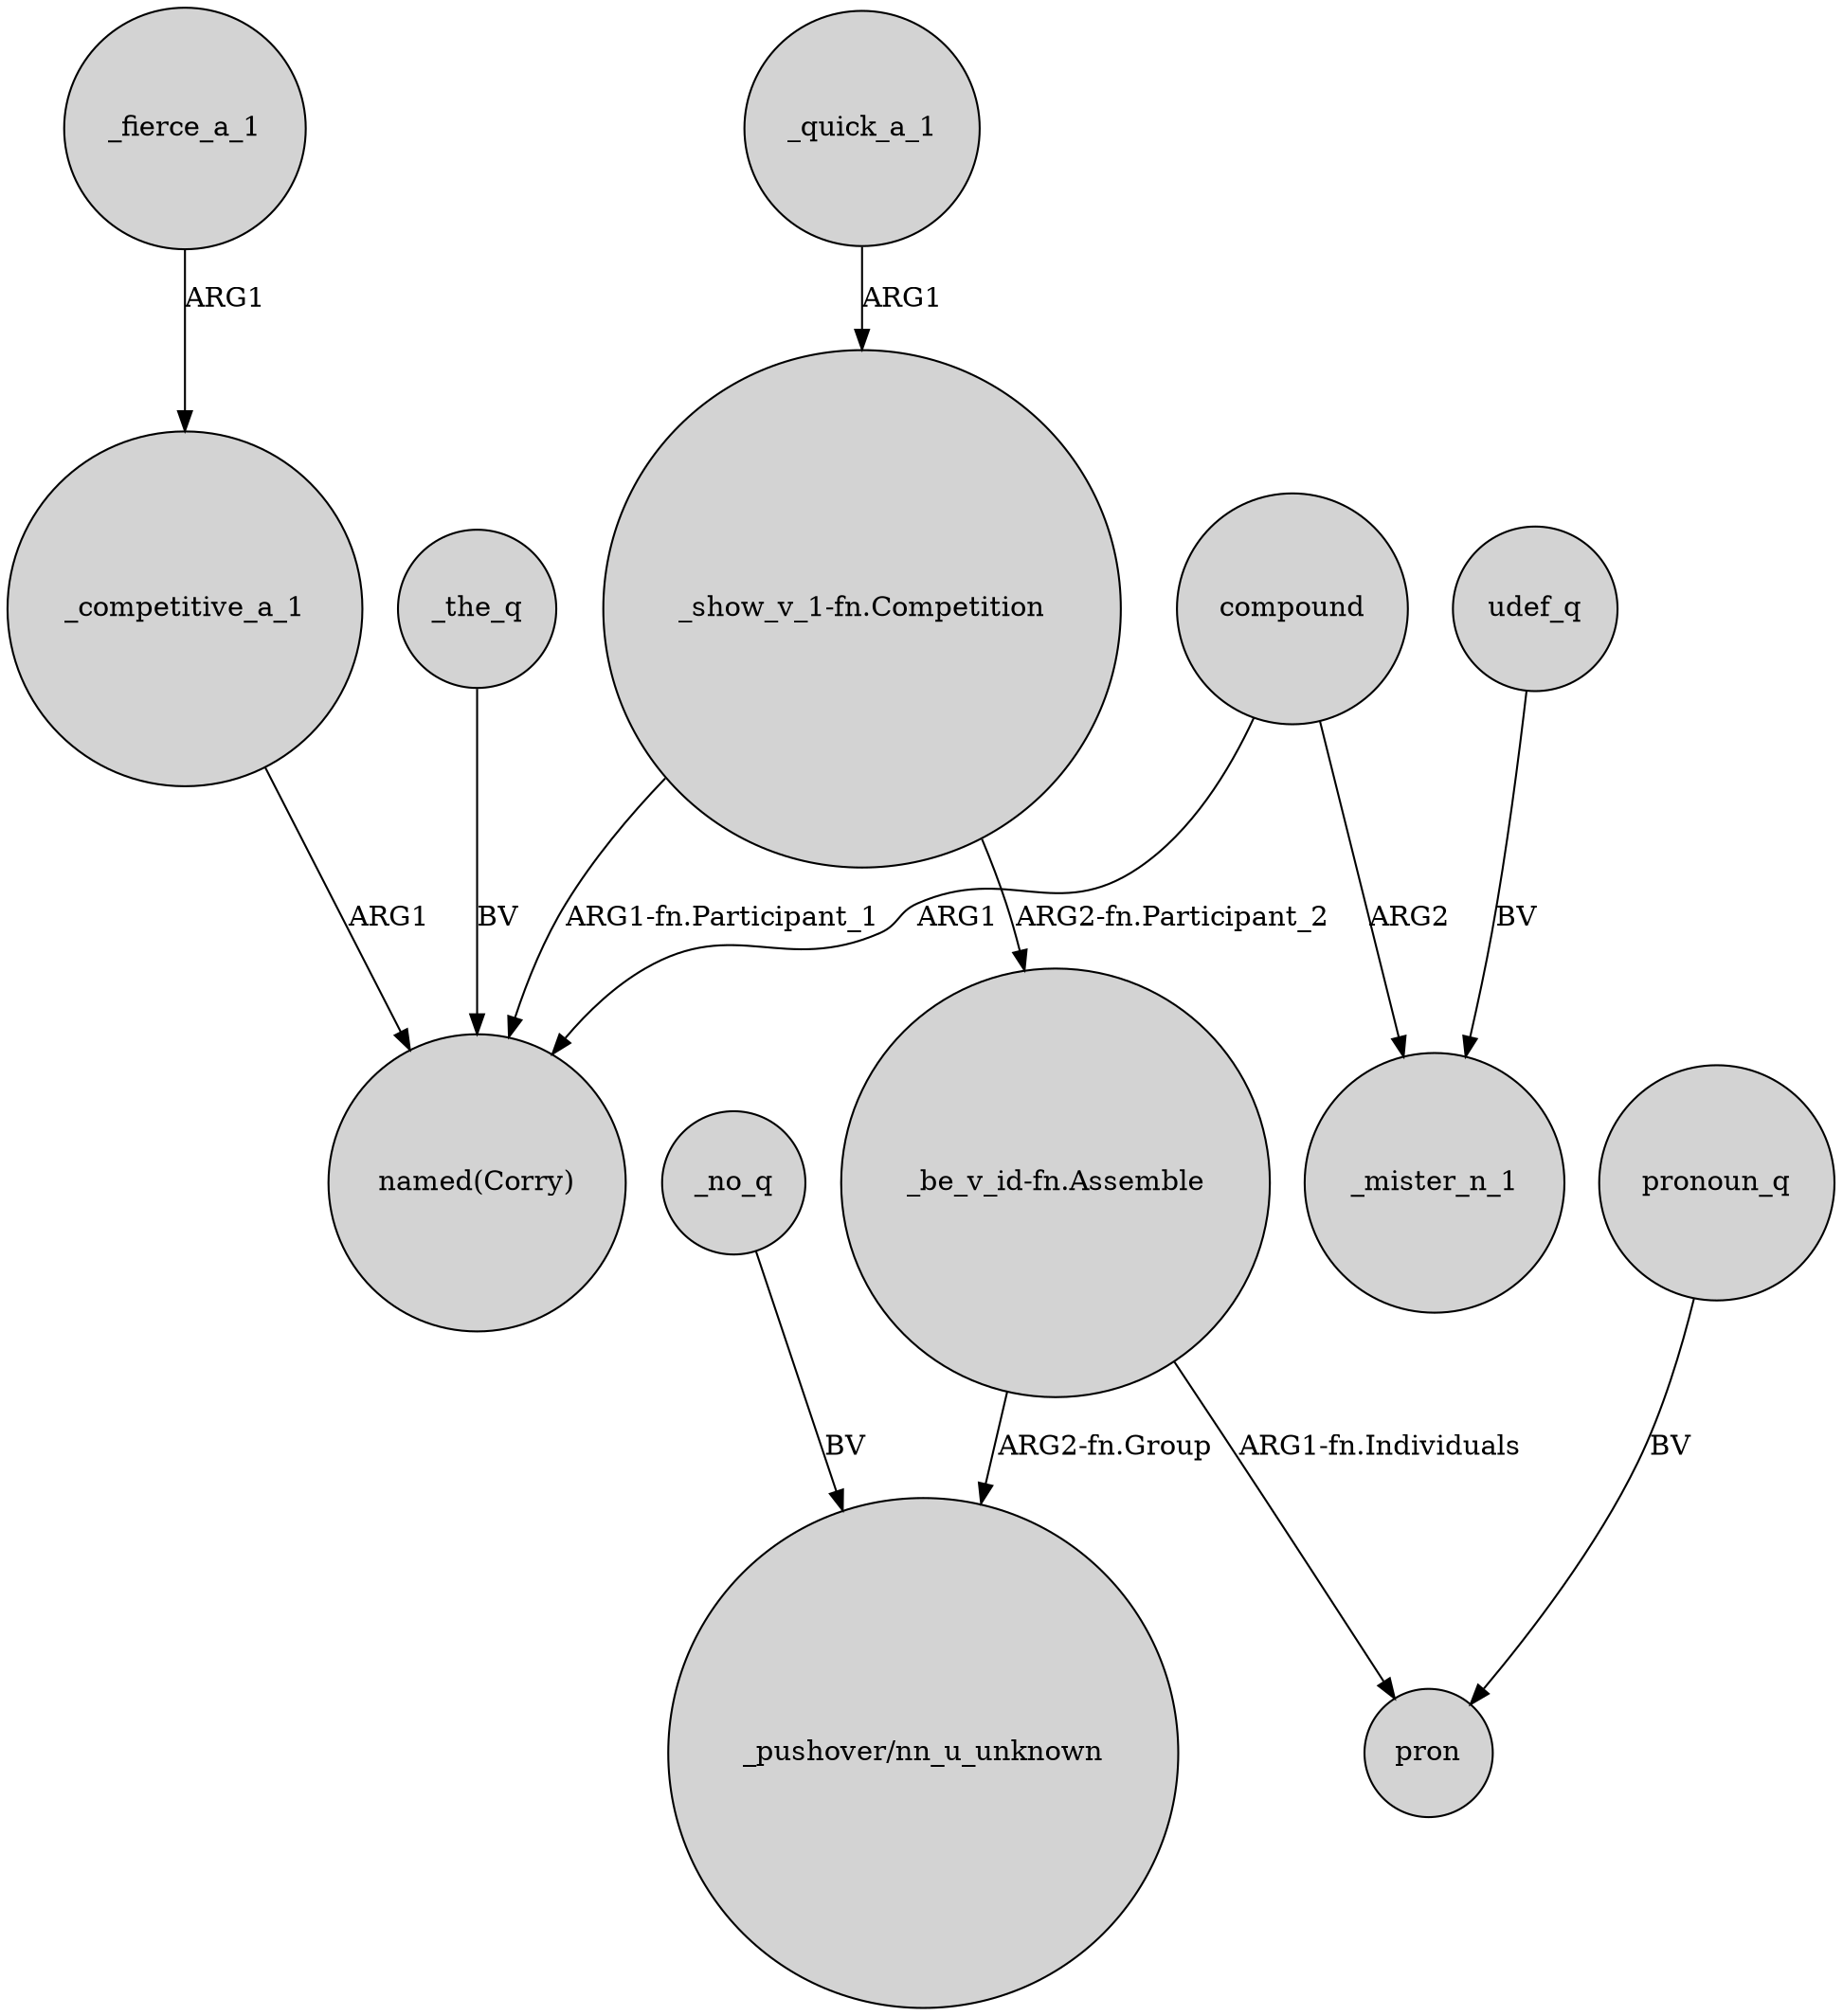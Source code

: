 digraph {
	node [shape=circle style=filled]
	compound -> "named(Corry)" [label=ARG1]
	_the_q -> "named(Corry)" [label=BV]
	_no_q -> "_pushover/nn_u_unknown" [label=BV]
	compound -> _mister_n_1 [label=ARG2]
	_competitive_a_1 -> "named(Corry)" [label=ARG1]
	udef_q -> _mister_n_1 [label=BV]
	"_show_v_1-fn.Competition" -> "_be_v_id-fn.Assemble" [label="ARG2-fn.Participant_2"]
	"_show_v_1-fn.Competition" -> "named(Corry)" [label="ARG1-fn.Participant_1"]
	_quick_a_1 -> "_show_v_1-fn.Competition" [label=ARG1]
	"_be_v_id-fn.Assemble" -> pron [label="ARG1-fn.Individuals"]
	pronoun_q -> pron [label=BV]
	"_be_v_id-fn.Assemble" -> "_pushover/nn_u_unknown" [label="ARG2-fn.Group"]
	_fierce_a_1 -> _competitive_a_1 [label=ARG1]
}
